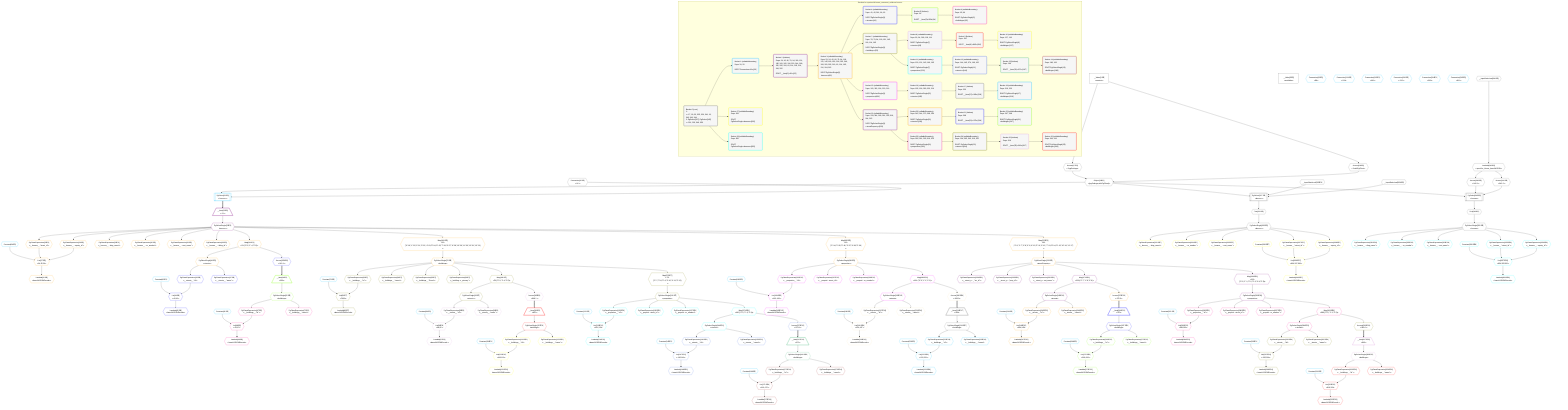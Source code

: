 %%{init: {'themeVariables': { 'fontSize': '12px'}}}%%
graph TD
    classDef path fill:#eee,stroke:#000,color:#000
    classDef plan fill:#fff,stroke-width:1px,color:#000
    classDef itemplan fill:#fff,stroke-width:2px,color:#000
    classDef unbatchedplan fill:#dff,stroke-width:1px,color:#000
    classDef sideeffectplan fill:#fcc,stroke-width:2px,color:#000
    classDef bucket fill:#f6f6f6,color:#000,stroke-width:2px,text-align:left


    %% define steps
    __Value3["__Value[3∈0]<br />ᐸcontextᐳ"]:::plan
    __Value5["__Value[5∈0]<br />ᐸrootValueᐳ"]:::plan
    Access17{{"Access[17∈0]<br />ᐸ3.pgSettingsᐳ"}}:::plan
    Access18{{"Access[18∈0]<br />ᐸ3.withPgClientᐳ"}}:::plan
    Object19{{"Object[19∈0]<br />ᐸ{pgSettings,withPgClient}ᐳ"}}:::plan
    Connection20{{"Connection[20∈0]<br />ᐸ16ᐳ"}}:::plan
    PgSelect21[["PgSelect[21∈1]<br />ᐸhousesᐳ"]]:::plan
    __Item22[/"__Item[22∈2]<br />ᐸ21ᐳ"\]:::itemplan
    PgSelectSingle23{{"PgSelectSingle[23∈2]<br />ᐸhousesᐳ"}}:::plan
    Constant24{{"Constant[24∈1]"}}:::plan
    PgClassExpression25{{"PgClassExpression[25∈3]<br />ᐸ__houses__.”street_id”ᐳ"}}:::plan
    PgClassExpression26{{"PgClassExpression[26∈3]<br />ᐸ__houses__...operty_id”ᐳ"}}:::plan
    List27{{"List[27∈3]<br />ᐸ24,25,26ᐳ"}}:::plan
    Lambda28{{"Lambda[28∈3]<br />ᐸbase64JSONEncodeᐳ"}}:::plan
    PgClassExpression29{{"PgClassExpression[29∈3]<br />ᐸ__houses__...ding_name”ᐳ"}}:::plan
    PgClassExpression30{{"PgClassExpression[30∈3]<br />ᐸ__houses__...or_number”ᐳ"}}:::plan
    PgClassExpression31{{"PgClassExpression[31∈3]<br />ᐸ__houses__...reet_name”ᐳ"}}:::plan
    PgClassExpression33{{"PgClassExpression[33∈3]<br />ᐸ__houses__...ilding_id”ᐳ"}}:::plan
    Map361{{"Map[361∈3]<br />ᐸ23:{”0”:3,”1”:4,”2”:5}ᐳ"}}:::plan
    PgSelectSingle41{{"PgSelectSingle[41∈3]<br />ᐸstreetsᐳ"}}:::plan
    Constant42{{"Constant[42∈1]"}}:::plan
    PgClassExpression43{{"PgClassExpression[43∈4]<br />ᐸ__streets__.”id”ᐳ"}}:::plan
    List44{{"List[44∈4]<br />ᐸ42,43ᐳ"}}:::plan
    Lambda45{{"Lambda[45∈4]<br />ᐸbase64JSONEncodeᐳ"}}:::plan
    PgClassExpression47{{"PgClassExpression[47∈4]<br />ᐸ__streets__.”name”ᐳ"}}:::plan
    Connection62{{"Connection[62∈1]<br />ᐸ58ᐳ"}}:::plan
    Access359{{"Access[359∈4]<br />ᐸ361.1ᐳ"}}:::plan
    __Item64[/"__Item[64∈5]<br />ᐸ359ᐳ"\]:::itemplan
    PgSelectSingle65{{"PgSelectSingle[65∈5]<br />ᐸbuildingsᐳ"}}:::plan
    Constant66{{"Constant[66∈1]"}}:::plan
    PgClassExpression67{{"PgClassExpression[67∈6]<br />ᐸ__buildings__.”id”ᐳ"}}:::plan
    List68{{"List[68∈6]<br />ᐸ66,67ᐳ"}}:::plan
    Lambda69{{"Lambda[69∈6]<br />ᐸbase64JSONEncodeᐳ"}}:::plan
    PgClassExpression71{{"PgClassExpression[71∈6]<br />ᐸ__buildings__.”name”ᐳ"}}:::plan
    Map381{{"Map[381∈3]<br />ᐸ23:{”0”:19,”1”:20,”2”:21,”3”:22,”4”:23,”5”:24,”6”:25,”7”:26,”8”:27,”9”:28,”10”:29,”11”:30,”12”:31,”13”:32}ᐳ"}}:::plan
    PgSelectSingle78{{"PgSelectSingle[78∈3]<br />ᐸbuildingsᐳ"}}:::plan
    Constant79{{"Constant[79∈1]"}}:::plan
    PgClassExpression80{{"PgClassExpression[80∈7]<br />ᐸ__buildings__.”id”ᐳ"}}:::plan
    List81{{"List[81∈7]<br />ᐸ79,80ᐳ"}}:::plan
    Lambda82{{"Lambda[82∈7]<br />ᐸbase64JSONEncodeᐳ"}}:::plan
    PgClassExpression84{{"PgClassExpression[84∈7]<br />ᐸ__buildings__.”name”ᐳ"}}:::plan
    PgClassExpression85{{"PgClassExpression[85∈7]<br />ᐸ__buildings__.”floors”ᐳ"}}:::plan
    PgClassExpression86{{"PgClassExpression[86∈7]<br />ᐸ__building...s_primary”ᐳ"}}:::plan
    Map368{{"Map[368∈7]<br />ᐸ78:{”0”:3,”1”:4,”2”:5}ᐳ"}}:::plan
    PgSelectSingle93{{"PgSelectSingle[93∈7]<br />ᐸstreetsᐳ"}}:::plan
    Constant94{{"Constant[94∈1]"}}:::plan
    PgClassExpression95{{"PgClassExpression[95∈8]<br />ᐸ__streets__.”id”ᐳ"}}:::plan
    List96{{"List[96∈8]<br />ᐸ94,95ᐳ"}}:::plan
    Lambda97{{"Lambda[97∈8]<br />ᐸbase64JSONEncodeᐳ"}}:::plan
    PgClassExpression99{{"PgClassExpression[99∈8]<br />ᐸ__streets__.”name”ᐳ"}}:::plan
    Connection114{{"Connection[114∈1]<br />ᐸ110ᐳ"}}:::plan
    Access365{{"Access[365∈8]<br />ᐸ368.1ᐳ"}}:::plan
    __Item116[/"__Item[116∈9]<br />ᐸ365ᐳ"\]:::itemplan
    PgSelectSingle117{{"PgSelectSingle[117∈9]<br />ᐸbuildingsᐳ"}}:::plan
    Constant118{{"Constant[118∈1]"}}:::plan
    PgClassExpression119{{"PgClassExpression[119∈10]<br />ᐸ__buildings__.”id”ᐳ"}}:::plan
    List120{{"List[120∈10]<br />ᐸ118,119ᐳ"}}:::plan
    Lambda121{{"Lambda[121∈10]<br />ᐸbase64JSONEncodeᐳ"}}:::plan
    PgClassExpression123{{"PgClassExpression[123∈10]<br />ᐸ__buildings__.”name”ᐳ"}}:::plan
    Map378{{"Map[378∈7]<br />ᐸ78:{”0”:7,”1”:8,”2”:9,”3”:10,”4”:11,”5”:12}ᐳ"}}:::plan
    PgSelectSingle130{{"PgSelectSingle[130∈7]<br />ᐸpropertiesᐳ"}}:::plan
    Constant131{{"Constant[131∈1]"}}:::plan
    PgClassExpression132{{"PgClassExpression[132∈11]<br />ᐸ__properties__.”id”ᐳ"}}:::plan
    List133{{"List[133∈11]<br />ᐸ131,132ᐳ"}}:::plan
    Lambda134{{"Lambda[134∈11]<br />ᐸbase64JSONEncodeᐳ"}}:::plan
    PgClassExpression136{{"PgClassExpression[136∈11]<br />ᐸ__properti...street_id”ᐳ"}}:::plan
    PgClassExpression137{{"PgClassExpression[137∈11]<br />ᐸ__properti...or_number”ᐳ"}}:::plan
    Map374{{"Map[374∈11]<br />ᐸ130:{”0”:2,”1”:3,”2”:4}ᐳ"}}:::plan
    PgSelectSingle144{{"PgSelectSingle[144∈11]<br />ᐸstreetsᐳ"}}:::plan
    Constant145{{"Constant[145∈1]"}}:::plan
    PgClassExpression146{{"PgClassExpression[146∈12]<br />ᐸ__streets__.”id”ᐳ"}}:::plan
    List147{{"List[147∈12]<br />ᐸ145,146ᐳ"}}:::plan
    Lambda148{{"Lambda[148∈12]<br />ᐸbase64JSONEncodeᐳ"}}:::plan
    PgClassExpression150{{"PgClassExpression[150∈12]<br />ᐸ__streets__.”name”ᐳ"}}:::plan
    Connection165{{"Connection[165∈1]<br />ᐸ161ᐳ"}}:::plan
    Access371{{"Access[371∈12]<br />ᐸ374.1ᐳ"}}:::plan
    __Item167[/"__Item[167∈13]<br />ᐸ371ᐳ"\]:::itemplan
    PgSelectSingle168{{"PgSelectSingle[168∈13]<br />ᐸbuildingsᐳ"}}:::plan
    Constant169{{"Constant[169∈1]"}}:::plan
    PgClassExpression170{{"PgClassExpression[170∈14]<br />ᐸ__buildings__.”id”ᐳ"}}:::plan
    List171{{"List[171∈14]<br />ᐸ169,170ᐳ"}}:::plan
    Lambda172{{"Lambda[172∈14]<br />ᐸbase64JSONEncodeᐳ"}}:::plan
    PgClassExpression174{{"PgClassExpression[174∈14]<br />ᐸ__buildings__.”name”ᐳ"}}:::plan
    Map385{{"Map[385∈3]<br />ᐸ23:{”0”:34,”1”:35,”2”:36,”3”:37,”4”:38,”5”:39}ᐳ"}}:::plan
    PgSelectSingle181{{"PgSelectSingle[181∈3]<br />ᐸpropertiesᐳ"}}:::plan
    Constant182{{"Constant[182∈1]"}}:::plan
    PgClassExpression183{{"PgClassExpression[183∈15]<br />ᐸ__properties__.”id”ᐳ"}}:::plan
    List184{{"List[184∈15]<br />ᐸ182,183ᐳ"}}:::plan
    Lambda185{{"Lambda[185∈15]<br />ᐸbase64JSONEncodeᐳ"}}:::plan
    PgClassExpression187{{"PgClassExpression[187∈15]<br />ᐸ__properti...street_id”ᐳ"}}:::plan
    PgClassExpression188{{"PgClassExpression[188∈15]<br />ᐸ__properti...or_number”ᐳ"}}:::plan
    Map383{{"Map[383∈15]<br />ᐸ181:{”0”:0,”1”:1,”2”:2}ᐳ"}}:::plan
    PgSelectSingle195{{"PgSelectSingle[195∈15]<br />ᐸstreetsᐳ"}}:::plan
    Constant196{{"Constant[196∈1]"}}:::plan
    PgClassExpression197{{"PgClassExpression[197∈16]<br />ᐸ__streets__.”id”ᐳ"}}:::plan
    List198{{"List[198∈16]<br />ᐸ196,197ᐳ"}}:::plan
    Lambda199{{"Lambda[199∈16]<br />ᐸbase64JSONEncodeᐳ"}}:::plan
    PgClassExpression201{{"PgClassExpression[201∈16]<br />ᐸ__streets__.”name”ᐳ"}}:::plan
    Connection216{{"Connection[216∈1]<br />ᐸ212ᐳ"}}:::plan
    Access380{{"Access[380∈16]<br />ᐸ383.0ᐳ"}}:::plan
    __Item218[/"__Item[218∈17]<br />ᐸ380ᐳ"\]:::itemplan
    PgSelectSingle219{{"PgSelectSingle[219∈17]<br />ᐸbuildingsᐳ"}}:::plan
    Constant220{{"Constant[220∈1]"}}:::plan
    PgClassExpression221{{"PgClassExpression[221∈18]<br />ᐸ__buildings__.”id”ᐳ"}}:::plan
    List222{{"List[222∈18]<br />ᐸ220,221ᐳ"}}:::plan
    Lambda223{{"Lambda[223∈18]<br />ᐸbase64JSONEncodeᐳ"}}:::plan
    PgClassExpression225{{"PgClassExpression[225∈18]<br />ᐸ__buildings__.”name”ᐳ"}}:::plan
    Map376{{"Map[376∈3]<br />ᐸ23:{”0”:6,”1”:7,”2”:8,”3”:9,”4”:10,”5”:11,”6”:12,”7”:13,”8”:14,”9”:15,”10”:16,”11”:17}ᐳ"}}:::plan
    PgSelectSingle233{{"PgSelectSingle[233∈3]<br />ᐸstreetPropertyᐳ"}}:::plan
    PgClassExpression234{{"PgClassExpression[234∈19]<br />ᐸ__street_p..._.”str_id”ᐳ"}}:::plan
    PgClassExpression235{{"PgClassExpression[235∈19]<br />ᐸ__street_p....”prop_id”ᐳ"}}:::plan
    PgClassExpression236{{"PgClassExpression[236∈19]<br />ᐸ__street_p...ent_owner”ᐳ"}}:::plan
    Map372{{"Map[372∈19]<br />ᐸ233:{”0”:7,”1”:8,”2”:9}ᐳ"}}:::plan
    PgSelectSingle243{{"PgSelectSingle[243∈19]<br />ᐸstreetsᐳ"}}:::plan
    Constant244{{"Constant[244∈1]"}}:::plan
    PgClassExpression245{{"PgClassExpression[245∈20]<br />ᐸ__streets__.”id”ᐳ"}}:::plan
    List246{{"List[246∈20]<br />ᐸ244,245ᐳ"}}:::plan
    Lambda247{{"Lambda[247∈20]<br />ᐸbase64JSONEncodeᐳ"}}:::plan
    PgClassExpression249{{"PgClassExpression[249∈20]<br />ᐸ__streets__.”name”ᐳ"}}:::plan
    Connection264{{"Connection[264∈1]<br />ᐸ260ᐳ"}}:::plan
    Access370{{"Access[370∈20]<br />ᐸ372.0ᐳ"}}:::plan
    __Item266[/"__Item[266∈21]<br />ᐸ370ᐳ"\]:::itemplan
    PgSelectSingle267{{"PgSelectSingle[267∈21]<br />ᐸbuildingsᐳ"}}:::plan
    Constant268{{"Constant[268∈1]"}}:::plan
    PgClassExpression269{{"PgClassExpression[269∈22]<br />ᐸ__buildings__.”id”ᐳ"}}:::plan
    List270{{"List[270∈22]<br />ᐸ268,269ᐳ"}}:::plan
    Lambda271{{"Lambda[271∈22]<br />ᐸbase64JSONEncodeᐳ"}}:::plan
    PgClassExpression273{{"PgClassExpression[273∈22]<br />ᐸ__buildings__.”name”ᐳ"}}:::plan
    Map366{{"Map[366∈19]<br />ᐸ233:{”0”:0,”1”:1,”2”:2,”3”:3,”4”:4,”5”:5}ᐳ"}}:::plan
    PgSelectSingle280{{"PgSelectSingle[280∈19]<br />ᐸpropertiesᐳ"}}:::plan
    Constant281{{"Constant[281∈1]"}}:::plan
    PgClassExpression282{{"PgClassExpression[282∈23]<br />ᐸ__properties__.”id”ᐳ"}}:::plan
    List283{{"List[283∈23]<br />ᐸ281,282ᐳ"}}:::plan
    Lambda284{{"Lambda[284∈23]<br />ᐸbase64JSONEncodeᐳ"}}:::plan
    PgClassExpression286{{"PgClassExpression[286∈23]<br />ᐸ__properti...street_id”ᐳ"}}:::plan
    PgClassExpression287{{"PgClassExpression[287∈23]<br />ᐸ__properti...or_number”ᐳ"}}:::plan
    Map363{{"Map[363∈23]<br />ᐸ280:{”0”:0,”1”:1,”2”:2}ᐳ"}}:::plan
    PgSelectSingle294{{"PgSelectSingle[294∈23]<br />ᐸstreetsᐳ"}}:::plan
    Constant295{{"Constant[295∈1]"}}:::plan
    PgClassExpression296{{"PgClassExpression[296∈24]<br />ᐸ__streets__.”id”ᐳ"}}:::plan
    List297{{"List[297∈24]<br />ᐸ295,296ᐳ"}}:::plan
    Lambda298{{"Lambda[298∈24]<br />ᐸbase64JSONEncodeᐳ"}}:::plan
    PgClassExpression300{{"PgClassExpression[300∈24]<br />ᐸ__streets__.”name”ᐳ"}}:::plan
    Connection315{{"Connection[315∈1]<br />ᐸ311ᐳ"}}:::plan
    Access360{{"Access[360∈24]<br />ᐸ363.0ᐳ"}}:::plan
    __Item317[/"__Item[317∈25]<br />ᐸ360ᐳ"\]:::itemplan
    PgSelectSingle318{{"PgSelectSingle[318∈25]<br />ᐸbuildingsᐳ"}}:::plan
    Constant319{{"Constant[319∈1]"}}:::plan
    PgClassExpression320{{"PgClassExpression[320∈26]<br />ᐸ__buildings__.”id”ᐳ"}}:::plan
    List321{{"List[321∈26]<br />ᐸ319,320ᐳ"}}:::plan
    Lambda322{{"Lambda[322∈26]<br />ᐸbase64JSONEncodeᐳ"}}:::plan
    PgClassExpression324{{"PgClassExpression[324∈26]<br />ᐸ__buildings__.”name”ᐳ"}}:::plan
    __InputStaticLeaf325{{"__InputStaticLeaf[325∈0]"}}:::plan
    __InputStaticLeaf326{{"__InputStaticLeaf[326∈0]"}}:::plan
    PgSelect327[["PgSelect[327∈0]<br />ᐸhousesᐳ"]]:::plan
    First331{{"First[331∈0]"}}:::plan
    PgSelectSingle332{{"PgSelectSingle[332∈0]<br />ᐸhousesᐳ"}}:::plan
    PgClassExpression333{{"PgClassExpression[333∈27]<br />ᐸ__houses__...ding_name”ᐳ"}}:::plan
    PgClassExpression334{{"PgClassExpression[334∈27]<br />ᐸ__houses__...or_number”ᐳ"}}:::plan
    PgClassExpression335{{"PgClassExpression[335∈27]<br />ᐸ__houses__...reet_name”ᐳ"}}:::plan
    Constant336{{"Constant[336∈27]"}}:::plan
    PgClassExpression337{{"PgClassExpression[337∈27]<br />ᐸ__houses__.”street_id”ᐳ"}}:::plan
    PgClassExpression338{{"PgClassExpression[338∈27]<br />ᐸ__houses__...operty_id”ᐳ"}}:::plan
    List339{{"List[339∈27]<br />ᐸ336,337,338ᐳ"}}:::plan
    Lambda340{{"Lambda[340∈27]<br />ᐸbase64JSONEncodeᐳ"}}:::plan
    __InputStaticLeaf341{{"__InputStaticLeaf[341∈0]"}}:::plan
    Lambda342{{"Lambda[342∈0]<br />ᐸspecifier_House_base64JSONᐳ"}}:::plan
    Access343{{"Access[343∈0]<br />ᐸ342.1ᐳ"}}:::plan
    Access344{{"Access[344∈0]<br />ᐸ342.2ᐳ"}}:::plan
    PgSelect345[["PgSelect[345∈0]<br />ᐸhousesᐳ"]]:::plan
    First349{{"First[349∈0]"}}:::plan
    PgSelectSingle350{{"PgSelectSingle[350∈0]<br />ᐸhousesᐳ"}}:::plan
    PgClassExpression351{{"PgClassExpression[351∈28]<br />ᐸ__houses__...ding_name”ᐳ"}}:::plan
    PgClassExpression352{{"PgClassExpression[352∈28]<br />ᐸ__houses__...or_number”ᐳ"}}:::plan
    PgClassExpression353{{"PgClassExpression[353∈28]<br />ᐸ__houses__...reet_name”ᐳ"}}:::plan
    Constant354{{"Constant[354∈28]"}}:::plan
    PgClassExpression355{{"PgClassExpression[355∈28]<br />ᐸ__houses__.”street_id”ᐳ"}}:::plan
    PgClassExpression356{{"PgClassExpression[356∈28]<br />ᐸ__houses__...operty_id”ᐳ"}}:::plan
    List357{{"List[357∈28]<br />ᐸ354,355,356ᐳ"}}:::plan
    Lambda358{{"Lambda[358∈28]<br />ᐸbase64JSONEncodeᐳ"}}:::plan

    %% plan dependencies
    __Value3 --> Access17
    __Value3 --> Access18
    Access17 & Access18 --> Object19
    Object19 & Connection20 --> PgSelect21
    PgSelect21 ==> __Item22
    __Item22 --> PgSelectSingle23
    PgSelectSingle23 --> PgClassExpression25
    PgSelectSingle23 --> PgClassExpression26
    Constant24 & PgClassExpression25 & PgClassExpression26 --> List27
    List27 --> Lambda28
    PgSelectSingle23 --> PgClassExpression29
    PgSelectSingle23 --> PgClassExpression30
    PgSelectSingle23 --> PgClassExpression31
    PgSelectSingle23 --> PgClassExpression33
    PgSelectSingle23 --> Map361
    Map361 --> PgSelectSingle41
    PgSelectSingle41 --> PgClassExpression43
    Constant42 & PgClassExpression43 --> List44
    List44 --> Lambda45
    PgSelectSingle41 --> PgClassExpression47
    Map361 --> Access359
    Access359 ==> __Item64
    __Item64 --> PgSelectSingle65
    PgSelectSingle65 --> PgClassExpression67
    Constant66 & PgClassExpression67 --> List68
    List68 --> Lambda69
    PgSelectSingle65 --> PgClassExpression71
    PgSelectSingle23 --> Map381
    Map381 --> PgSelectSingle78
    PgSelectSingle78 --> PgClassExpression80
    Constant79 & PgClassExpression80 --> List81
    List81 --> Lambda82
    PgSelectSingle78 --> PgClassExpression84
    PgSelectSingle78 --> PgClassExpression85
    PgSelectSingle78 --> PgClassExpression86
    PgSelectSingle78 --> Map368
    Map368 --> PgSelectSingle93
    PgSelectSingle93 --> PgClassExpression95
    Constant94 & PgClassExpression95 --> List96
    List96 --> Lambda97
    PgSelectSingle93 --> PgClassExpression99
    Map368 --> Access365
    Access365 ==> __Item116
    __Item116 --> PgSelectSingle117
    PgSelectSingle117 --> PgClassExpression119
    Constant118 & PgClassExpression119 --> List120
    List120 --> Lambda121
    PgSelectSingle117 --> PgClassExpression123
    PgSelectSingle78 --> Map378
    Map378 --> PgSelectSingle130
    PgSelectSingle130 --> PgClassExpression132
    Constant131 & PgClassExpression132 --> List133
    List133 --> Lambda134
    PgSelectSingle130 --> PgClassExpression136
    PgSelectSingle130 --> PgClassExpression137
    PgSelectSingle130 --> Map374
    Map374 --> PgSelectSingle144
    PgSelectSingle144 --> PgClassExpression146
    Constant145 & PgClassExpression146 --> List147
    List147 --> Lambda148
    PgSelectSingle144 --> PgClassExpression150
    Map374 --> Access371
    Access371 ==> __Item167
    __Item167 --> PgSelectSingle168
    PgSelectSingle168 --> PgClassExpression170
    Constant169 & PgClassExpression170 --> List171
    List171 --> Lambda172
    PgSelectSingle168 --> PgClassExpression174
    PgSelectSingle23 --> Map385
    Map385 --> PgSelectSingle181
    PgSelectSingle181 --> PgClassExpression183
    Constant182 & PgClassExpression183 --> List184
    List184 --> Lambda185
    PgSelectSingle181 --> PgClassExpression187
    PgSelectSingle181 --> PgClassExpression188
    PgSelectSingle181 --> Map383
    Map383 --> PgSelectSingle195
    PgSelectSingle195 --> PgClassExpression197
    Constant196 & PgClassExpression197 --> List198
    List198 --> Lambda199
    PgSelectSingle195 --> PgClassExpression201
    Map383 --> Access380
    Access380 ==> __Item218
    __Item218 --> PgSelectSingle219
    PgSelectSingle219 --> PgClassExpression221
    Constant220 & PgClassExpression221 --> List222
    List222 --> Lambda223
    PgSelectSingle219 --> PgClassExpression225
    PgSelectSingle23 --> Map376
    Map376 --> PgSelectSingle233
    PgSelectSingle233 --> PgClassExpression234
    PgSelectSingle233 --> PgClassExpression235
    PgSelectSingle233 --> PgClassExpression236
    PgSelectSingle233 --> Map372
    Map372 --> PgSelectSingle243
    PgSelectSingle243 --> PgClassExpression245
    Constant244 & PgClassExpression245 --> List246
    List246 --> Lambda247
    PgSelectSingle243 --> PgClassExpression249
    Map372 --> Access370
    Access370 ==> __Item266
    __Item266 --> PgSelectSingle267
    PgSelectSingle267 --> PgClassExpression269
    Constant268 & PgClassExpression269 --> List270
    List270 --> Lambda271
    PgSelectSingle267 --> PgClassExpression273
    PgSelectSingle233 --> Map366
    Map366 --> PgSelectSingle280
    PgSelectSingle280 --> PgClassExpression282
    Constant281 & PgClassExpression282 --> List283
    List283 --> Lambda284
    PgSelectSingle280 --> PgClassExpression286
    PgSelectSingle280 --> PgClassExpression287
    PgSelectSingle280 --> Map363
    Map363 --> PgSelectSingle294
    PgSelectSingle294 --> PgClassExpression296
    Constant295 & PgClassExpression296 --> List297
    List297 --> Lambda298
    PgSelectSingle294 --> PgClassExpression300
    Map363 --> Access360
    Access360 ==> __Item317
    __Item317 --> PgSelectSingle318
    PgSelectSingle318 --> PgClassExpression320
    Constant319 & PgClassExpression320 --> List321
    List321 --> Lambda322
    PgSelectSingle318 --> PgClassExpression324
    Object19 & __InputStaticLeaf325 & __InputStaticLeaf326 --> PgSelect327
    PgSelect327 --> First331
    First331 --> PgSelectSingle332
    PgSelectSingle332 --> PgClassExpression333
    PgSelectSingle332 --> PgClassExpression334
    PgSelectSingle332 --> PgClassExpression335
    PgSelectSingle332 --> PgClassExpression337
    PgSelectSingle332 --> PgClassExpression338
    Constant336 & PgClassExpression337 & PgClassExpression338 --> List339
    List339 --> Lambda340
    __InputStaticLeaf341 --> Lambda342
    Lambda342 --> Access343
    Lambda342 --> Access344
    Object19 & Access343 & Access344 --> PgSelect345
    PgSelect345 --> First349
    First349 --> PgSelectSingle350
    PgSelectSingle350 --> PgClassExpression351
    PgSelectSingle350 --> PgClassExpression352
    PgSelectSingle350 --> PgClassExpression353
    PgSelectSingle350 --> PgClassExpression355
    PgSelectSingle350 --> PgClassExpression356
    Constant354 & PgClassExpression355 & PgClassExpression356 --> List357
    List357 --> Lambda358

    subgraph "Buckets for queries/v4/smart_comment_relations.houses"
    Bucket0("Bucket 0 (root)<br />1: <br />ᐳ: 17, 18, 20, 325, 326, 341, 19, 342, 343, 344<br />2: PgSelect[327], PgSelect[345]<br />ᐳ: 331, 332, 349, 350"):::bucket
    classDef bucket0 stroke:#696969
    class Bucket0,__Value3,__Value5,Access17,Access18,Object19,Connection20,__InputStaticLeaf325,__InputStaticLeaf326,PgSelect327,First331,PgSelectSingle332,__InputStaticLeaf341,Lambda342,Access343,Access344,PgSelect345,First349,PgSelectSingle350 bucket0
    Bucket1("Bucket 1 (nullableBoundary)<br />Deps: 19, 20<br /><br />ROOT Connectionᐸ16ᐳ[20]"):::bucket
    classDef bucket1 stroke:#00bfff
    class Bucket1,PgSelect21,Constant24,Constant42,Connection62,Constant66,Constant79,Constant94,Connection114,Constant118,Constant131,Constant145,Connection165,Constant169,Constant182,Constant196,Connection216,Constant220,Constant244,Connection264,Constant268,Constant281,Constant295,Connection315,Constant319 bucket1
    Bucket2("Bucket 2 (listItem)<br />Deps: 24, 42, 66, 79, 94, 118, 131, 145, 169, 182, 196, 220, 244, 268, 281, 295, 319, 62, 114, 165, 216, 264, 315<br /><br />ROOT __Item{2}ᐸ21ᐳ[22]"):::bucket
    classDef bucket2 stroke:#7f007f
    class Bucket2,__Item22,PgSelectSingle23 bucket2
    Bucket3("Bucket 3 (nullableBoundary)<br />Deps: 23, 24, 42, 66, 79, 94, 118, 131, 145, 169, 182, 196, 220, 244, 268, 281, 295, 319, 62, 114, 165, 216, 264, 315<br /><br />ROOT PgSelectSingle{2}ᐸhousesᐳ[23]"):::bucket
    classDef bucket3 stroke:#ffa500
    class Bucket3,PgClassExpression25,PgClassExpression26,List27,Lambda28,PgClassExpression29,PgClassExpression30,PgClassExpression31,PgClassExpression33,PgSelectSingle41,PgSelectSingle78,PgSelectSingle181,PgSelectSingle233,Map361,Map376,Map381,Map385 bucket3
    Bucket4("Bucket 4 (nullableBoundary)<br />Deps: 41, 42, 361, 66, 62<br /><br />ROOT PgSelectSingle{3}ᐸstreetsᐳ[41]"):::bucket
    classDef bucket4 stroke:#0000ff
    class Bucket4,PgClassExpression43,List44,Lambda45,PgClassExpression47,Access359 bucket4
    Bucket5("Bucket 5 (listItem)<br />Deps: 66<br /><br />ROOT __Item{5}ᐸ359ᐳ[64]"):::bucket
    classDef bucket5 stroke:#7fff00
    class Bucket5,__Item64,PgSelectSingle65 bucket5
    Bucket6("Bucket 6 (nullableBoundary)<br />Deps: 65, 66<br /><br />ROOT PgSelectSingle{5}ᐸbuildingsᐳ[65]"):::bucket
    classDef bucket6 stroke:#ff1493
    class Bucket6,PgClassExpression67,List68,Lambda69,PgClassExpression71 bucket6
    Bucket7("Bucket 7 (nullableBoundary)<br />Deps: 78, 79, 94, 118, 131, 145, 169, 114, 165<br /><br />ROOT PgSelectSingle{3}ᐸbuildingsᐳ[78]"):::bucket
    classDef bucket7 stroke:#808000
    class Bucket7,PgClassExpression80,List81,Lambda82,PgClassExpression84,PgClassExpression85,PgClassExpression86,PgSelectSingle93,PgSelectSingle130,Map368,Map378 bucket7
    Bucket8("Bucket 8 (nullableBoundary)<br />Deps: 93, 94, 368, 118, 114<br /><br />ROOT PgSelectSingle{7}ᐸstreetsᐳ[93]"):::bucket
    classDef bucket8 stroke:#dda0dd
    class Bucket8,PgClassExpression95,List96,Lambda97,PgClassExpression99,Access365 bucket8
    Bucket9("Bucket 9 (listItem)<br />Deps: 118<br /><br />ROOT __Item{9}ᐸ365ᐳ[116]"):::bucket
    classDef bucket9 stroke:#ff0000
    class Bucket9,__Item116,PgSelectSingle117 bucket9
    Bucket10("Bucket 10 (nullableBoundary)<br />Deps: 117, 118<br /><br />ROOT PgSelectSingle{9}ᐸbuildingsᐳ[117]"):::bucket
    classDef bucket10 stroke:#ffff00
    class Bucket10,PgClassExpression119,List120,Lambda121,PgClassExpression123 bucket10
    Bucket11("Bucket 11 (nullableBoundary)<br />Deps: 130, 131, 145, 169, 165<br /><br />ROOT PgSelectSingle{7}ᐸpropertiesᐳ[130]"):::bucket
    classDef bucket11 stroke:#00ffff
    class Bucket11,PgClassExpression132,List133,Lambda134,PgClassExpression136,PgClassExpression137,PgSelectSingle144,Map374 bucket11
    Bucket12("Bucket 12 (nullableBoundary)<br />Deps: 144, 145, 374, 169, 165<br /><br />ROOT PgSelectSingle{11}ᐸstreetsᐳ[144]"):::bucket
    classDef bucket12 stroke:#4169e1
    class Bucket12,PgClassExpression146,List147,Lambda148,PgClassExpression150,Access371 bucket12
    Bucket13("Bucket 13 (listItem)<br />Deps: 169<br /><br />ROOT __Item{13}ᐸ371ᐳ[167]"):::bucket
    classDef bucket13 stroke:#3cb371
    class Bucket13,__Item167,PgSelectSingle168 bucket13
    Bucket14("Bucket 14 (nullableBoundary)<br />Deps: 168, 169<br /><br />ROOT PgSelectSingle{13}ᐸbuildingsᐳ[168]"):::bucket
    classDef bucket14 stroke:#a52a2a
    class Bucket14,PgClassExpression170,List171,Lambda172,PgClassExpression174 bucket14
    Bucket15("Bucket 15 (nullableBoundary)<br />Deps: 181, 182, 196, 220, 216<br /><br />ROOT PgSelectSingle{3}ᐸpropertiesᐳ[181]"):::bucket
    classDef bucket15 stroke:#ff00ff
    class Bucket15,PgClassExpression183,List184,Lambda185,PgClassExpression187,PgClassExpression188,PgSelectSingle195,Map383 bucket15
    Bucket16("Bucket 16 (nullableBoundary)<br />Deps: 195, 196, 383, 220, 216<br /><br />ROOT PgSelectSingle{15}ᐸstreetsᐳ[195]"):::bucket
    classDef bucket16 stroke:#f5deb3
    class Bucket16,PgClassExpression197,List198,Lambda199,PgClassExpression201,Access380 bucket16
    Bucket17("Bucket 17 (listItem)<br />Deps: 220<br /><br />ROOT __Item{17}ᐸ380ᐳ[218]"):::bucket
    classDef bucket17 stroke:#696969
    class Bucket17,__Item218,PgSelectSingle219 bucket17
    Bucket18("Bucket 18 (nullableBoundary)<br />Deps: 219, 220<br /><br />ROOT PgSelectSingle{17}ᐸbuildingsᐳ[219]"):::bucket
    classDef bucket18 stroke:#00bfff
    class Bucket18,PgClassExpression221,List222,Lambda223,PgClassExpression225 bucket18
    Bucket19("Bucket 19 (nullableBoundary)<br />Deps: 233, 244, 268, 281, 295, 319, 264, 315<br /><br />ROOT PgSelectSingle{3}ᐸstreetPropertyᐳ[233]"):::bucket
    classDef bucket19 stroke:#7f007f
    class Bucket19,PgClassExpression234,PgClassExpression235,PgClassExpression236,PgSelectSingle243,PgSelectSingle280,Map366,Map372 bucket19
    Bucket20("Bucket 20 (nullableBoundary)<br />Deps: 243, 244, 372, 268, 264<br /><br />ROOT PgSelectSingle{19}ᐸstreetsᐳ[243]"):::bucket
    classDef bucket20 stroke:#ffa500
    class Bucket20,PgClassExpression245,List246,Lambda247,PgClassExpression249,Access370 bucket20
    Bucket21("Bucket 21 (listItem)<br />Deps: 268<br /><br />ROOT __Item{21}ᐸ370ᐳ[266]"):::bucket
    classDef bucket21 stroke:#0000ff
    class Bucket21,__Item266,PgSelectSingle267 bucket21
    Bucket22("Bucket 22 (nullableBoundary)<br />Deps: 267, 268<br /><br />ROOT PgSelectSingle{21}ᐸbuildingsᐳ[267]"):::bucket
    classDef bucket22 stroke:#7fff00
    class Bucket22,PgClassExpression269,List270,Lambda271,PgClassExpression273 bucket22
    Bucket23("Bucket 23 (nullableBoundary)<br />Deps: 280, 281, 295, 319, 315<br /><br />ROOT PgSelectSingle{19}ᐸpropertiesᐳ[280]"):::bucket
    classDef bucket23 stroke:#ff1493
    class Bucket23,PgClassExpression282,List283,Lambda284,PgClassExpression286,PgClassExpression287,PgSelectSingle294,Map363 bucket23
    Bucket24("Bucket 24 (nullableBoundary)<br />Deps: 294, 295, 363, 319, 315<br /><br />ROOT PgSelectSingle{23}ᐸstreetsᐳ[294]"):::bucket
    classDef bucket24 stroke:#808000
    class Bucket24,PgClassExpression296,List297,Lambda298,PgClassExpression300,Access360 bucket24
    Bucket25("Bucket 25 (listItem)<br />Deps: 319<br /><br />ROOT __Item{25}ᐸ360ᐳ[317]"):::bucket
    classDef bucket25 stroke:#dda0dd
    class Bucket25,__Item317,PgSelectSingle318 bucket25
    Bucket26("Bucket 26 (nullableBoundary)<br />Deps: 318, 319<br /><br />ROOT PgSelectSingle{25}ᐸbuildingsᐳ[318]"):::bucket
    classDef bucket26 stroke:#ff0000
    class Bucket26,PgClassExpression320,List321,Lambda322,PgClassExpression324 bucket26
    Bucket27("Bucket 27 (nullableBoundary)<br />Deps: 332<br /><br />ROOT PgSelectSingleᐸhousesᐳ[332]"):::bucket
    classDef bucket27 stroke:#ffff00
    class Bucket27,PgClassExpression333,PgClassExpression334,PgClassExpression335,Constant336,PgClassExpression337,PgClassExpression338,List339,Lambda340 bucket27
    Bucket28("Bucket 28 (nullableBoundary)<br />Deps: 350<br /><br />ROOT PgSelectSingleᐸhousesᐳ[350]"):::bucket
    classDef bucket28 stroke:#00ffff
    class Bucket28,PgClassExpression351,PgClassExpression352,PgClassExpression353,Constant354,PgClassExpression355,PgClassExpression356,List357,Lambda358 bucket28
    Bucket0 --> Bucket1 & Bucket27 & Bucket28
    Bucket1 --> Bucket2
    Bucket2 --> Bucket3
    Bucket3 --> Bucket4 & Bucket7 & Bucket15 & Bucket19
    Bucket4 --> Bucket5
    Bucket5 --> Bucket6
    Bucket7 --> Bucket8 & Bucket11
    Bucket8 --> Bucket9
    Bucket9 --> Bucket10
    Bucket11 --> Bucket12
    Bucket12 --> Bucket13
    Bucket13 --> Bucket14
    Bucket15 --> Bucket16
    Bucket16 --> Bucket17
    Bucket17 --> Bucket18
    Bucket19 --> Bucket20 & Bucket23
    Bucket20 --> Bucket21
    Bucket21 --> Bucket22
    Bucket23 --> Bucket24
    Bucket24 --> Bucket25
    Bucket25 --> Bucket26
    end